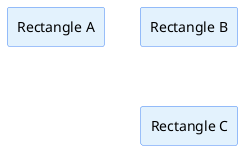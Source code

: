 @startuml
' 應用 material design 風格並確保字體為黑色
skinparam rectangle {
    FontColor black
    BorderColor #4285F4
    BackgroundColor #E3F2FD
}

' 1. 定義三個矩形
rectangle "Rectangle A" as A
rectangle "Rectangle B" as B
rectangle "Rectangle C" as C

' 2. 將 B 放置在 C 的上方
'    這會在右側創建一個垂直的 B/C 組
B -[hidden]down-> C

' 3. 將 A 放置在 B 的左側
'    由於 B 和 C 已經垂直對齊，這會將 A 放在整個 B/C 組的左側
A -[hidden]right-> B
@enduml